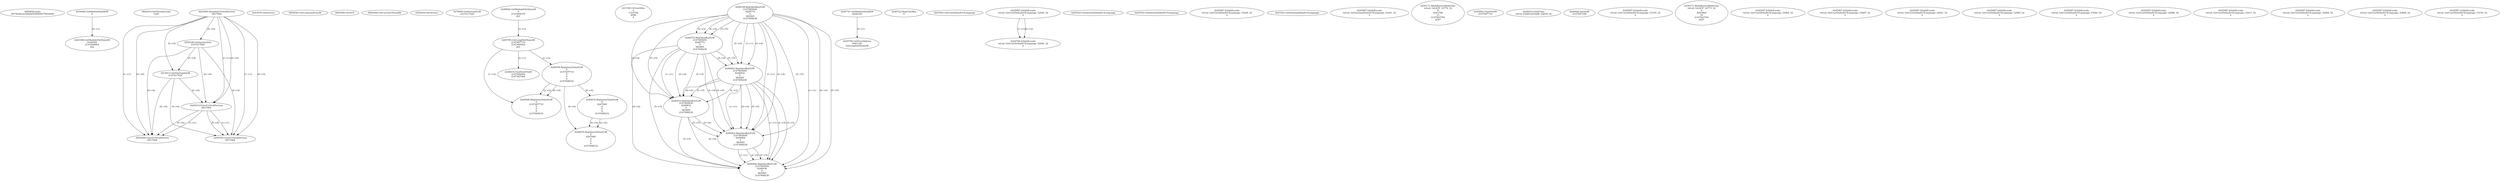 // Global SCDG with merge call
digraph {
	0 [label="6850628.main
0075bd6ca23d9abe55d944fc790c8e86"]
	1 [label="4254480.GetModuleHandleW
0"]
	2 [label="6844434.SetThreadLocale
1024"]
	3 [label="4243965.InitializeCriticalSection
6917004"]
	4 [label="4243979.GetVersion
"]
	5 [label="4250188.GetSystemInfo
2147417660"]
	3 -> 5 [label="(0-->0)"]
	6 [label="6844540.GetCommandLineW
"]
	7 [label="4214413.GetStartupInfoW
2147417624"]
	3 -> 7 [label="(0-->0)"]
	5 -> 7 [label="(0-->0)"]
	8 [label="6844560.GetACP
"]
	9 [label="6844580.GetCurrentThreadId
"]
	10 [label="4250204.GetVersion
"]
	11 [label="4276690.GetVersionExW
2147417420"]
	12 [label="4243306.GetModuleFileNameW
4194304
2147408904
522"]
	1 -> 12 [label="(0-->1)"]
	13 [label="4248064.GetModuleFileNameW
0
2147408370
261"]
	14 [label="4215383.VirtualAlloc
0
1310704
4096
4"]
	15 [label="4246338.RegOpenKeyExW
2147483649
4246772
0
983065
2147408236"]
	16 [label="4246372.RegOpenKeyExW
2147483650
4246772
0
983065
2147408236"]
	15 -> 16 [label="(2-->2)"]
	15 -> 16 [label="(4-->4)"]
	15 -> 16 [label="(5-->5)"]
	17 [label="4245741.GetModuleHandleW
4246160"]
	18 [label="4245758.GetProcAddress
9441320
GetLongPathNameW"]
	17 -> 18 [label="(0-->1)"]
	19 [label="4245785.GetLongPathNameW
2147407710
2147406542
261"]
	13 -> 19 [label="(3-->3)"]
	20 [label="4246556.RegQueryValueExW
0
2147407710
0
0
0
2147408232"]
	19 -> 20 [label="(1-->2)"]
	21 [label="4246635.RegQueryValueExW
0
4247000
0
0
0
2147408232"]
	20 -> 21 [label="(6-->6)"]
	22 [label="4246722.RegCloseKey
0"]
	23 [label="4247883.GetUserDefaultUILanguage
"]
	24 [label="4245418.EnterCriticalSection
6917004"]
	3 -> 24 [label="(1-->1)"]
	3 -> 24 [label="(0-->0)"]
	5 -> 24 [label="(0-->0)"]
	7 -> 24 [label="(0-->0)"]
	25 [label="4245469.LeaveCriticalSection
6917004"]
	3 -> 25 [label="(1-->1)"]
	24 -> 25 [label="(1-->1)"]
	3 -> 25 [label="(0-->0)"]
	5 -> 25 [label="(0-->0)"]
	7 -> 25 [label="(0-->0)"]
	24 -> 25 [label="(0-->0)"]
	26 [label="4245487.IsValidLocale
retval_GetUserDefaultUILanguage_32944_32
2"]
	27 [label="4244766.IsValidLocale
retval_GetUserDefaultUILanguage_32944_32
2"]
	26 -> 27 [label="(1-->1)"]
	26 -> 27 [label="(2-->2)"]
	28 [label="4245525.GetSystemDefaultUILanguage
"]
	29 [label="4245552.GetSystemDefaultUILanguage
"]
	30 [label="4245487.IsValidLocale
retval_GetUserDefaultUILanguage_33229_32
2"]
	31 [label="4245454.LeaveCriticalSection
6917004"]
	3 -> 31 [label="(1-->1)"]
	24 -> 31 [label="(1-->1)"]
	3 -> 31 [label="(0-->0)"]
	5 -> 31 [label="(0-->0)"]
	7 -> 31 [label="(0-->0)"]
	24 -> 31 [label="(0-->0)"]
	32 [label="4247923.GetSystemDefaultUILanguage
"]
	33 [label="4245487.IsValidLocale
retval_GetSystemDefaultUILanguage_33241_32
2"]
	34 [label="4250171.MultiByteToWideChar
retval_GetACP_32774_32
0
4243796
13
2147403704
2047"]
	35 [label="4246402.RegOpenKeyExW
2147483649
4246832
0
983065
2147408236"]
	15 -> 35 [label="(1-->1)"]
	15 -> 35 [label="(4-->4)"]
	16 -> 35 [label="(4-->4)"]
	15 -> 35 [label="(5-->5)"]
	16 -> 35 [label="(5-->5)"]
	36 [label="4245683.CharNextW
2147407716"]
	37 [label="4246014.FindFirstFileW
2147406542
2147407064"]
	19 -> 37 [label="(2-->1)"]
	38 [label="4246032.FindClose
retval_FindFirstFileW_32838_32"]
	39 [label="4246044.lstrlenW
2147407108"]
	40 [label="4245487.IsValidLocale
retval_GetUserDefaultUILanguage_33105_32
2"]
	41 [label="4250171.MultiByteToWideChar
retval_GetACP_32773_32
0
4243604
10
2147403704
2047"]
	42 [label="4246599.RegQueryValueExW
0
2147407710
0
0
0
2147408232"]
	19 -> 42 [label="(1-->2)"]
	20 -> 42 [label="(2-->2)"]
	20 -> 42 [label="(6-->6)"]
	43 [label="4245487.IsValidLocale
retval_GetUserDefaultUILanguage_33004_32
2"]
	44 [label="4245487.IsValidLocale
retval_GetUserDefaultUILanguage_33087_32
2"]
	45 [label="4245487.IsValidLocale
retval_GetUserDefaultUILanguage_32921_32
2"]
	46 [label="4245487.IsValidLocale
retval_GetUserDefaultUILanguage_32985_32
2"]
	47 [label="4246676.RegQueryValueExW
0
4247000
0
0
0
2147408232"]
	21 -> 47 [label="(2-->2)"]
	20 -> 47 [label="(6-->6)"]
	21 -> 47 [label="(6-->6)"]
	48 [label="4245487.IsValidLocale
retval_GetUserDefaultUILanguage_33044_32
2"]
	49 [label="4246432.RegOpenKeyExW
2147483650
4246832
0
983065
2147408236"]
	16 -> 49 [label="(1-->1)"]
	35 -> 49 [label="(2-->2)"]
	15 -> 49 [label="(4-->4)"]
	16 -> 49 [label="(4-->4)"]
	35 -> 49 [label="(4-->4)"]
	15 -> 49 [label="(5-->5)"]
	16 -> 49 [label="(5-->5)"]
	35 -> 49 [label="(5-->5)"]
	50 [label="4246462.RegOpenKeyExW
2147483649
4246884
0
983065
2147408236"]
	15 -> 50 [label="(1-->1)"]
	35 -> 50 [label="(1-->1)"]
	15 -> 50 [label="(4-->4)"]
	16 -> 50 [label="(4-->4)"]
	35 -> 50 [label="(4-->4)"]
	49 -> 50 [label="(4-->4)"]
	15 -> 50 [label="(5-->5)"]
	16 -> 50 [label="(5-->5)"]
	35 -> 50 [label="(5-->5)"]
	49 -> 50 [label="(5-->5)"]
	51 [label="4245487.IsValidLocale
retval_GetUserDefaultUILanguage_32988_32
2"]
	52 [label="4245487.IsValidLocale
retval_GetUserDefaultUILanguage_33011_32
2"]
	53 [label="4245487.IsValidLocale
retval_GetUserDefaultUILanguage_32984_32
2"]
	54 [label="4246492.RegOpenKeyExW
2147483649
4246936
0
983065
2147408236"]
	15 -> 54 [label="(1-->1)"]
	35 -> 54 [label="(1-->1)"]
	50 -> 54 [label="(1-->1)"]
	15 -> 54 [label="(4-->4)"]
	16 -> 54 [label="(4-->4)"]
	35 -> 54 [label="(4-->4)"]
	49 -> 54 [label="(4-->4)"]
	50 -> 54 [label="(4-->4)"]
	15 -> 54 [label="(5-->5)"]
	16 -> 54 [label="(5-->5)"]
	35 -> 54 [label="(5-->5)"]
	49 -> 54 [label="(5-->5)"]
	50 -> 54 [label="(5-->5)"]
	55 [label="4245487.IsValidLocale
retval_GetUserDefaultUILanguage_33084_32
2"]
	56 [label="4245487.IsValidLocale
retval_GetUserDefaultUILanguage_33150_32
2"]
}
